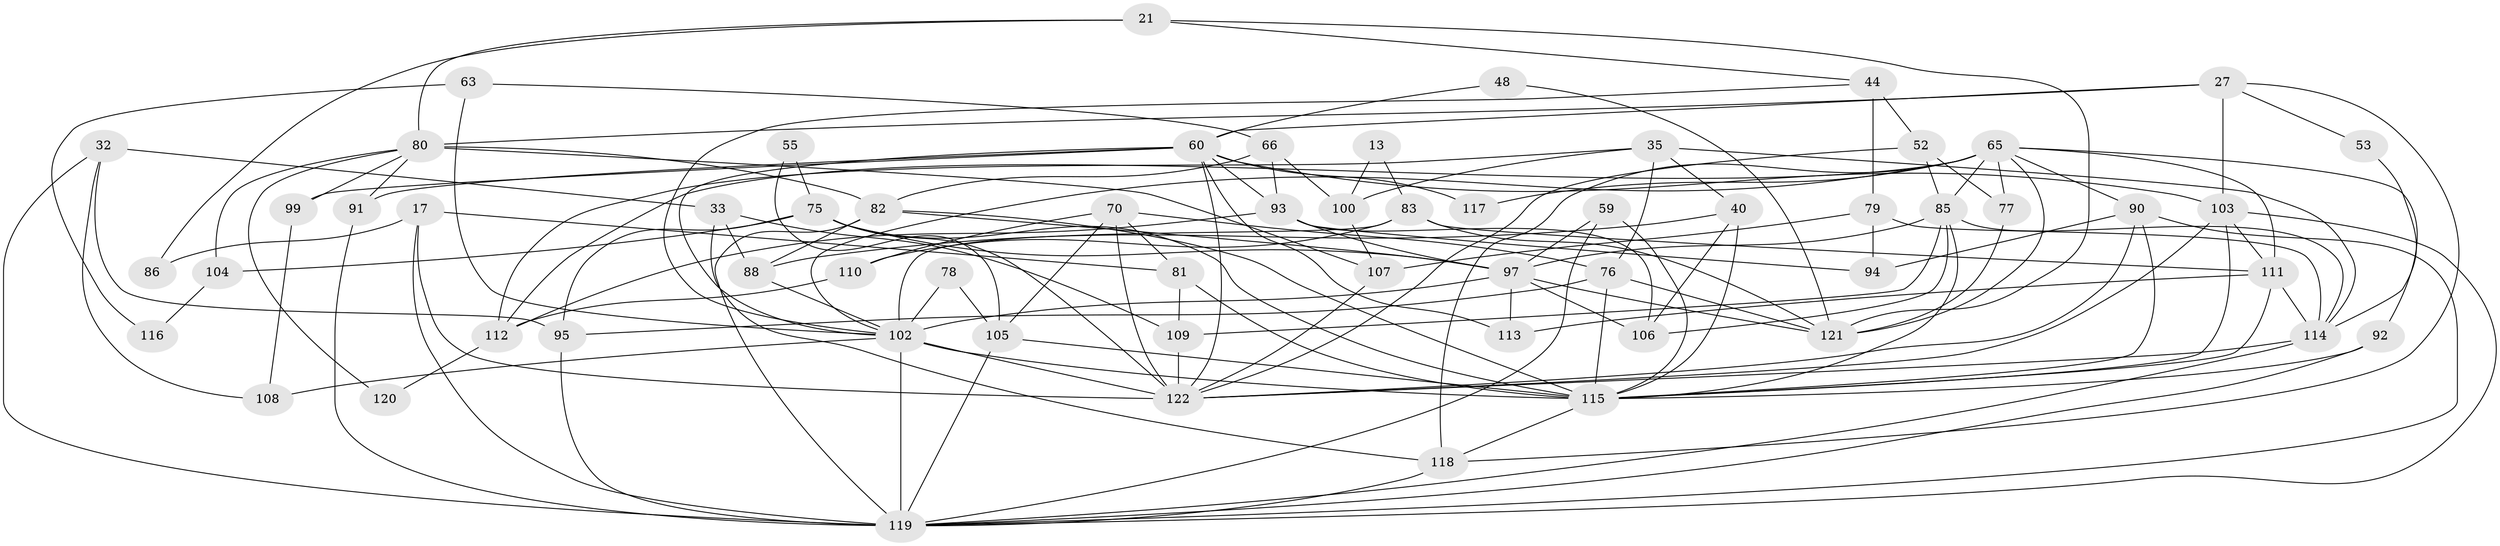 // original degree distribution, {2: 0.13934426229508196, 3: 0.2786885245901639, 5: 0.2459016393442623, 4: 0.21311475409836064, 7: 0.06557377049180328, 6: 0.05737704918032787}
// Generated by graph-tools (version 1.1) at 2025/50/03/09/25 04:50:11]
// undirected, 61 vertices, 149 edges
graph export_dot {
graph [start="1"]
  node [color=gray90,style=filled];
  13;
  17;
  21;
  27 [super="+19"];
  32;
  33;
  35;
  40;
  44 [super="+37"];
  48;
  52 [super="+14"];
  53;
  55;
  59;
  60 [super="+39+41"];
  63;
  65 [super="+45+47"];
  66;
  70;
  75 [super="+24"];
  76 [super="+26+69"];
  77 [super="+57"];
  78;
  79;
  80 [super="+10"];
  81;
  82 [super="+68"];
  83 [super="+31"];
  85 [super="+74"];
  86;
  88;
  90;
  91;
  92;
  93 [super="+22+87"];
  94;
  95 [super="+73"];
  97 [super="+3+20+61"];
  99 [super="+72"];
  100;
  102 [super="+5+46+42"];
  103 [super="+49"];
  104;
  105;
  106;
  107 [super="+101"];
  108;
  109 [super="+67"];
  110 [super="+6"];
  111 [super="+1"];
  112 [super="+2"];
  113;
  114 [super="+84"];
  115 [super="+38+51"];
  116;
  117;
  118 [super="+54"];
  119 [super="+89+98+96"];
  120;
  121 [super="+58"];
  122 [super="+15+43+56+64"];
  13 -- 83;
  13 -- 100;
  17 -- 81;
  17 -- 86;
  17 -- 119;
  17 -- 122;
  21 -- 121;
  21 -- 86;
  21 -- 44;
  21 -- 80;
  27 -- 53;
  27 -- 80;
  27 -- 118;
  27 -- 103 [weight=2];
  27 -- 60;
  32 -- 33;
  32 -- 119;
  32 -- 95 [weight=2];
  32 -- 108;
  33 -- 88;
  33 -- 118;
  33 -- 109;
  35 -- 100;
  35 -- 40;
  35 -- 112;
  35 -- 76;
  35 -- 114;
  40 -- 106;
  40 -- 88;
  40 -- 115;
  44 -- 79 [weight=2];
  44 -- 52 [weight=2];
  44 -- 102;
  48 -- 121;
  48 -- 60;
  52 -- 122;
  52 -- 85;
  52 -- 77;
  53 -- 114;
  55 -- 105;
  55 -- 75;
  59 -- 97;
  59 -- 115;
  59 -- 119;
  60 -- 102 [weight=4];
  60 -- 117;
  60 -- 99 [weight=2];
  60 -- 103;
  60 -- 113;
  60 -- 122;
  60 -- 91;
  60 -- 93 [weight=2];
  63 -- 66;
  63 -- 116;
  63 -- 102;
  65 -- 111 [weight=2];
  65 -- 85;
  65 -- 92;
  65 -- 112;
  65 -- 90;
  65 -- 121;
  65 -- 117;
  65 -- 118;
  65 -- 102 [weight=2];
  65 -- 77;
  66 -- 93;
  66 -- 100;
  66 -- 82;
  70 -- 81;
  70 -- 76;
  70 -- 105;
  70 -- 110;
  70 -- 122;
  75 -- 95 [weight=2];
  75 -- 104;
  75 -- 122 [weight=2];
  75 -- 97;
  75 -- 115;
  76 -- 115 [weight=2];
  76 -- 95;
  76 -- 121;
  77 -- 121;
  78 -- 102;
  78 -- 105;
  79 -- 94;
  79 -- 107;
  79 -- 114;
  80 -- 91;
  80 -- 99;
  80 -- 104;
  80 -- 120;
  80 -- 82 [weight=2];
  80 -- 107;
  81 -- 109;
  81 -- 115;
  82 -- 88;
  82 -- 97;
  82 -- 119;
  82 -- 115;
  83 -- 110;
  83 -- 102 [weight=4];
  83 -- 121 [weight=2];
  83 -- 111;
  85 -- 106;
  85 -- 97;
  85 -- 115;
  85 -- 109;
  85 -- 114 [weight=2];
  88 -- 102;
  90 -- 94;
  90 -- 115;
  90 -- 119;
  90 -- 122;
  91 -- 119;
  92 -- 119;
  92 -- 115;
  93 -- 106 [weight=2];
  93 -- 94;
  93 -- 97;
  93 -- 112;
  95 -- 119;
  97 -- 113;
  97 -- 106;
  97 -- 121 [weight=2];
  97 -- 102 [weight=2];
  99 -- 108;
  100 -- 107 [weight=2];
  102 -- 122 [weight=3];
  102 -- 108;
  102 -- 115 [weight=3];
  102 -- 119 [weight=4];
  103 -- 111;
  103 -- 115;
  103 -- 122;
  103 -- 119;
  104 -- 116;
  105 -- 115;
  105 -- 119;
  107 -- 122;
  109 -- 122 [weight=2];
  110 -- 112;
  111 -- 115;
  111 -- 113;
  111 -- 114;
  112 -- 120;
  114 -- 119 [weight=2];
  114 -- 122;
  115 -- 118;
  118 -- 119;
}
